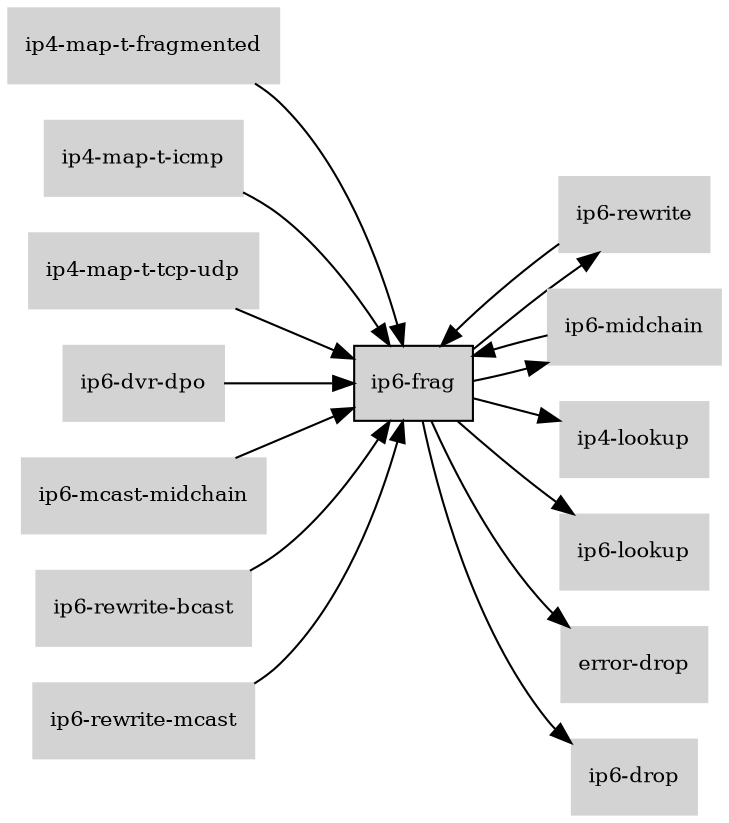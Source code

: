 digraph "ip6_frag_subgraph" {
  rankdir=LR;
  node [shape=box, style=filled, fontsize=10, color=lightgray, fontcolor=black, fillcolor=lightgray];
  "ip6-frag" [color=black, fontcolor=black, fillcolor=lightgray];
  edge [fontsize=8];
  "ip4-map-t-fragmented" -> "ip6-frag";
  "ip4-map-t-icmp" -> "ip6-frag";
  "ip4-map-t-tcp-udp" -> "ip6-frag";
  "ip6-dvr-dpo" -> "ip6-frag";
  "ip6-frag" -> "ip6-rewrite";
  "ip6-frag" -> "ip6-midchain";
  "ip6-frag" -> "ip4-lookup";
  "ip6-frag" -> "ip6-lookup";
  "ip6-frag" -> "error-drop";
  "ip6-frag" -> "ip6-drop";
  "ip6-mcast-midchain" -> "ip6-frag";
  "ip6-midchain" -> "ip6-frag";
  "ip6-rewrite" -> "ip6-frag";
  "ip6-rewrite-bcast" -> "ip6-frag";
  "ip6-rewrite-mcast" -> "ip6-frag";
}

